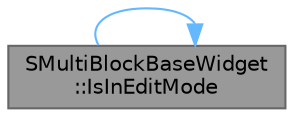 digraph "SMultiBlockBaseWidget::IsInEditMode"
{
 // INTERACTIVE_SVG=YES
 // LATEX_PDF_SIZE
  bgcolor="transparent";
  edge [fontname=Helvetica,fontsize=10,labelfontname=Helvetica,labelfontsize=10];
  node [fontname=Helvetica,fontsize=10,shape=box,height=0.2,width=0.4];
  rankdir="LR";
  Node1 [id="Node000001",label="SMultiBlockBaseWidget\l::IsInEditMode",height=0.2,width=0.4,color="gray40", fillcolor="grey60", style="filled", fontcolor="black",tooltip="Returns true if editing this widget."];
  Node1 -> Node1 [id="edge1_Node000001_Node000001",color="steelblue1",style="solid",tooltip=" "];
}
